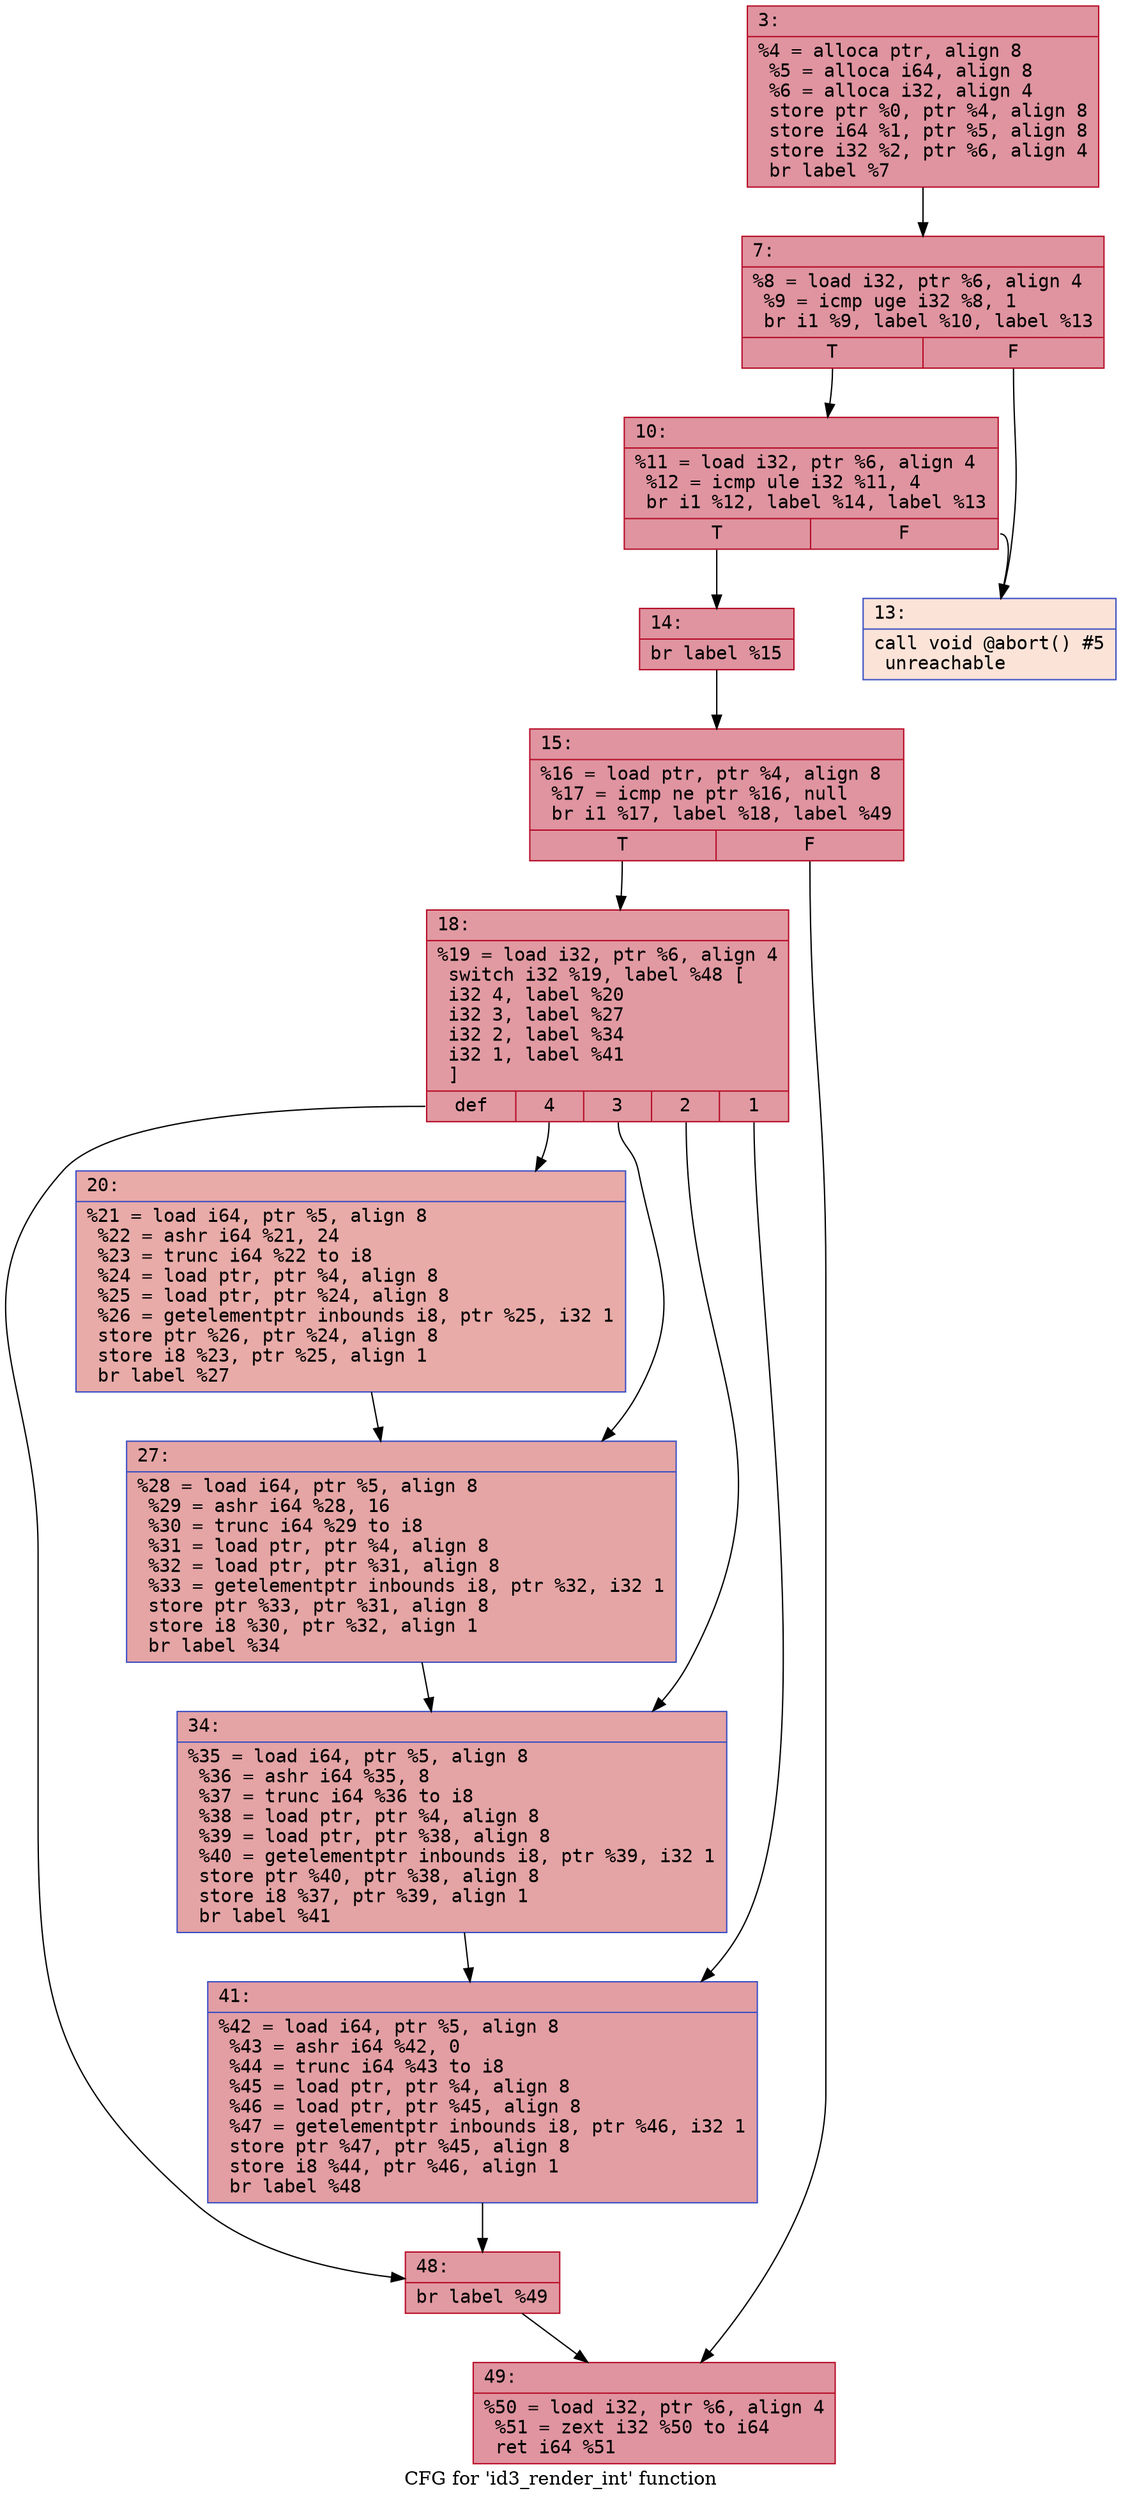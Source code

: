 digraph "CFG for 'id3_render_int' function" {
	label="CFG for 'id3_render_int' function";

	Node0x6000006828a0 [shape=record,color="#b70d28ff", style=filled, fillcolor="#b70d2870" fontname="Courier",label="{3:\l|  %4 = alloca ptr, align 8\l  %5 = alloca i64, align 8\l  %6 = alloca i32, align 4\l  store ptr %0, ptr %4, align 8\l  store i64 %1, ptr %5, align 8\l  store i32 %2, ptr %6, align 4\l  br label %7\l}"];
	Node0x6000006828a0 -> Node0x6000006828f0[tooltip="3 -> 7\nProbability 100.00%" ];
	Node0x6000006828f0 [shape=record,color="#b70d28ff", style=filled, fillcolor="#b70d2870" fontname="Courier",label="{7:\l|  %8 = load i32, ptr %6, align 4\l  %9 = icmp uge i32 %8, 1\l  br i1 %9, label %10, label %13\l|{<s0>T|<s1>F}}"];
	Node0x6000006828f0:s0 -> Node0x600000682940[tooltip="7 -> 10\nProbability 100.00%" ];
	Node0x6000006828f0:s1 -> Node0x600000682990[tooltip="7 -> 13\nProbability 0.00%" ];
	Node0x600000682940 [shape=record,color="#b70d28ff", style=filled, fillcolor="#b70d2870" fontname="Courier",label="{10:\l|  %11 = load i32, ptr %6, align 4\l  %12 = icmp ule i32 %11, 4\l  br i1 %12, label %14, label %13\l|{<s0>T|<s1>F}}"];
	Node0x600000682940:s0 -> Node0x6000006829e0[tooltip="10 -> 14\nProbability 100.00%" ];
	Node0x600000682940:s1 -> Node0x600000682990[tooltip="10 -> 13\nProbability 0.00%" ];
	Node0x600000682990 [shape=record,color="#3d50c3ff", style=filled, fillcolor="#f6bfa670" fontname="Courier",label="{13:\l|  call void @abort() #5\l  unreachable\l}"];
	Node0x6000006829e0 [shape=record,color="#b70d28ff", style=filled, fillcolor="#b70d2870" fontname="Courier",label="{14:\l|  br label %15\l}"];
	Node0x6000006829e0 -> Node0x600000682a30[tooltip="14 -> 15\nProbability 100.00%" ];
	Node0x600000682a30 [shape=record,color="#b70d28ff", style=filled, fillcolor="#b70d2870" fontname="Courier",label="{15:\l|  %16 = load ptr, ptr %4, align 8\l  %17 = icmp ne ptr %16, null\l  br i1 %17, label %18, label %49\l|{<s0>T|<s1>F}}"];
	Node0x600000682a30:s0 -> Node0x600000682a80[tooltip="15 -> 18\nProbability 62.50%" ];
	Node0x600000682a30:s1 -> Node0x600000682c60[tooltip="15 -> 49\nProbability 37.50%" ];
	Node0x600000682a80 [shape=record,color="#b70d28ff", style=filled, fillcolor="#bb1b2c70" fontname="Courier",label="{18:\l|  %19 = load i32, ptr %6, align 4\l  switch i32 %19, label %48 [\l    i32 4, label %20\l    i32 3, label %27\l    i32 2, label %34\l    i32 1, label %41\l  ]\l|{<s0>def|<s1>4|<s2>3|<s3>2|<s4>1}}"];
	Node0x600000682a80:s0 -> Node0x600000682c10[tooltip="18 -> 48\nProbability 20.00%" ];
	Node0x600000682a80:s1 -> Node0x600000682ad0[tooltip="18 -> 20\nProbability 20.00%" ];
	Node0x600000682a80:s2 -> Node0x600000682b20[tooltip="18 -> 27\nProbability 20.00%" ];
	Node0x600000682a80:s3 -> Node0x600000682b70[tooltip="18 -> 34\nProbability 20.00%" ];
	Node0x600000682a80:s4 -> Node0x600000682bc0[tooltip="18 -> 41\nProbability 20.00%" ];
	Node0x600000682ad0 [shape=record,color="#3d50c3ff", style=filled, fillcolor="#cc403a70" fontname="Courier",label="{20:\l|  %21 = load i64, ptr %5, align 8\l  %22 = ashr i64 %21, 24\l  %23 = trunc i64 %22 to i8\l  %24 = load ptr, ptr %4, align 8\l  %25 = load ptr, ptr %24, align 8\l  %26 = getelementptr inbounds i8, ptr %25, i32 1\l  store ptr %26, ptr %24, align 8\l  store i8 %23, ptr %25, align 1\l  br label %27\l}"];
	Node0x600000682ad0 -> Node0x600000682b20[tooltip="20 -> 27\nProbability 100.00%" ];
	Node0x600000682b20 [shape=record,color="#3d50c3ff", style=filled, fillcolor="#c5333470" fontname="Courier",label="{27:\l|  %28 = load i64, ptr %5, align 8\l  %29 = ashr i64 %28, 16\l  %30 = trunc i64 %29 to i8\l  %31 = load ptr, ptr %4, align 8\l  %32 = load ptr, ptr %31, align 8\l  %33 = getelementptr inbounds i8, ptr %32, i32 1\l  store ptr %33, ptr %31, align 8\l  store i8 %30, ptr %32, align 1\l  br label %34\l}"];
	Node0x600000682b20 -> Node0x600000682b70[tooltip="27 -> 34\nProbability 100.00%" ];
	Node0x600000682b70 [shape=record,color="#3d50c3ff", style=filled, fillcolor="#c32e3170" fontname="Courier",label="{34:\l|  %35 = load i64, ptr %5, align 8\l  %36 = ashr i64 %35, 8\l  %37 = trunc i64 %36 to i8\l  %38 = load ptr, ptr %4, align 8\l  %39 = load ptr, ptr %38, align 8\l  %40 = getelementptr inbounds i8, ptr %39, i32 1\l  store ptr %40, ptr %38, align 8\l  store i8 %37, ptr %39, align 1\l  br label %41\l}"];
	Node0x600000682b70 -> Node0x600000682bc0[tooltip="34 -> 41\nProbability 100.00%" ];
	Node0x600000682bc0 [shape=record,color="#3d50c3ff", style=filled, fillcolor="#be242e70" fontname="Courier",label="{41:\l|  %42 = load i64, ptr %5, align 8\l  %43 = ashr i64 %42, 0\l  %44 = trunc i64 %43 to i8\l  %45 = load ptr, ptr %4, align 8\l  %46 = load ptr, ptr %45, align 8\l  %47 = getelementptr inbounds i8, ptr %46, i32 1\l  store ptr %47, ptr %45, align 8\l  store i8 %44, ptr %46, align 1\l  br label %48\l}"];
	Node0x600000682bc0 -> Node0x600000682c10[tooltip="41 -> 48\nProbability 100.00%" ];
	Node0x600000682c10 [shape=record,color="#b70d28ff", style=filled, fillcolor="#bb1b2c70" fontname="Courier",label="{48:\l|  br label %49\l}"];
	Node0x600000682c10 -> Node0x600000682c60[tooltip="48 -> 49\nProbability 100.00%" ];
	Node0x600000682c60 [shape=record,color="#b70d28ff", style=filled, fillcolor="#b70d2870" fontname="Courier",label="{49:\l|  %50 = load i32, ptr %6, align 4\l  %51 = zext i32 %50 to i64\l  ret i64 %51\l}"];
}
